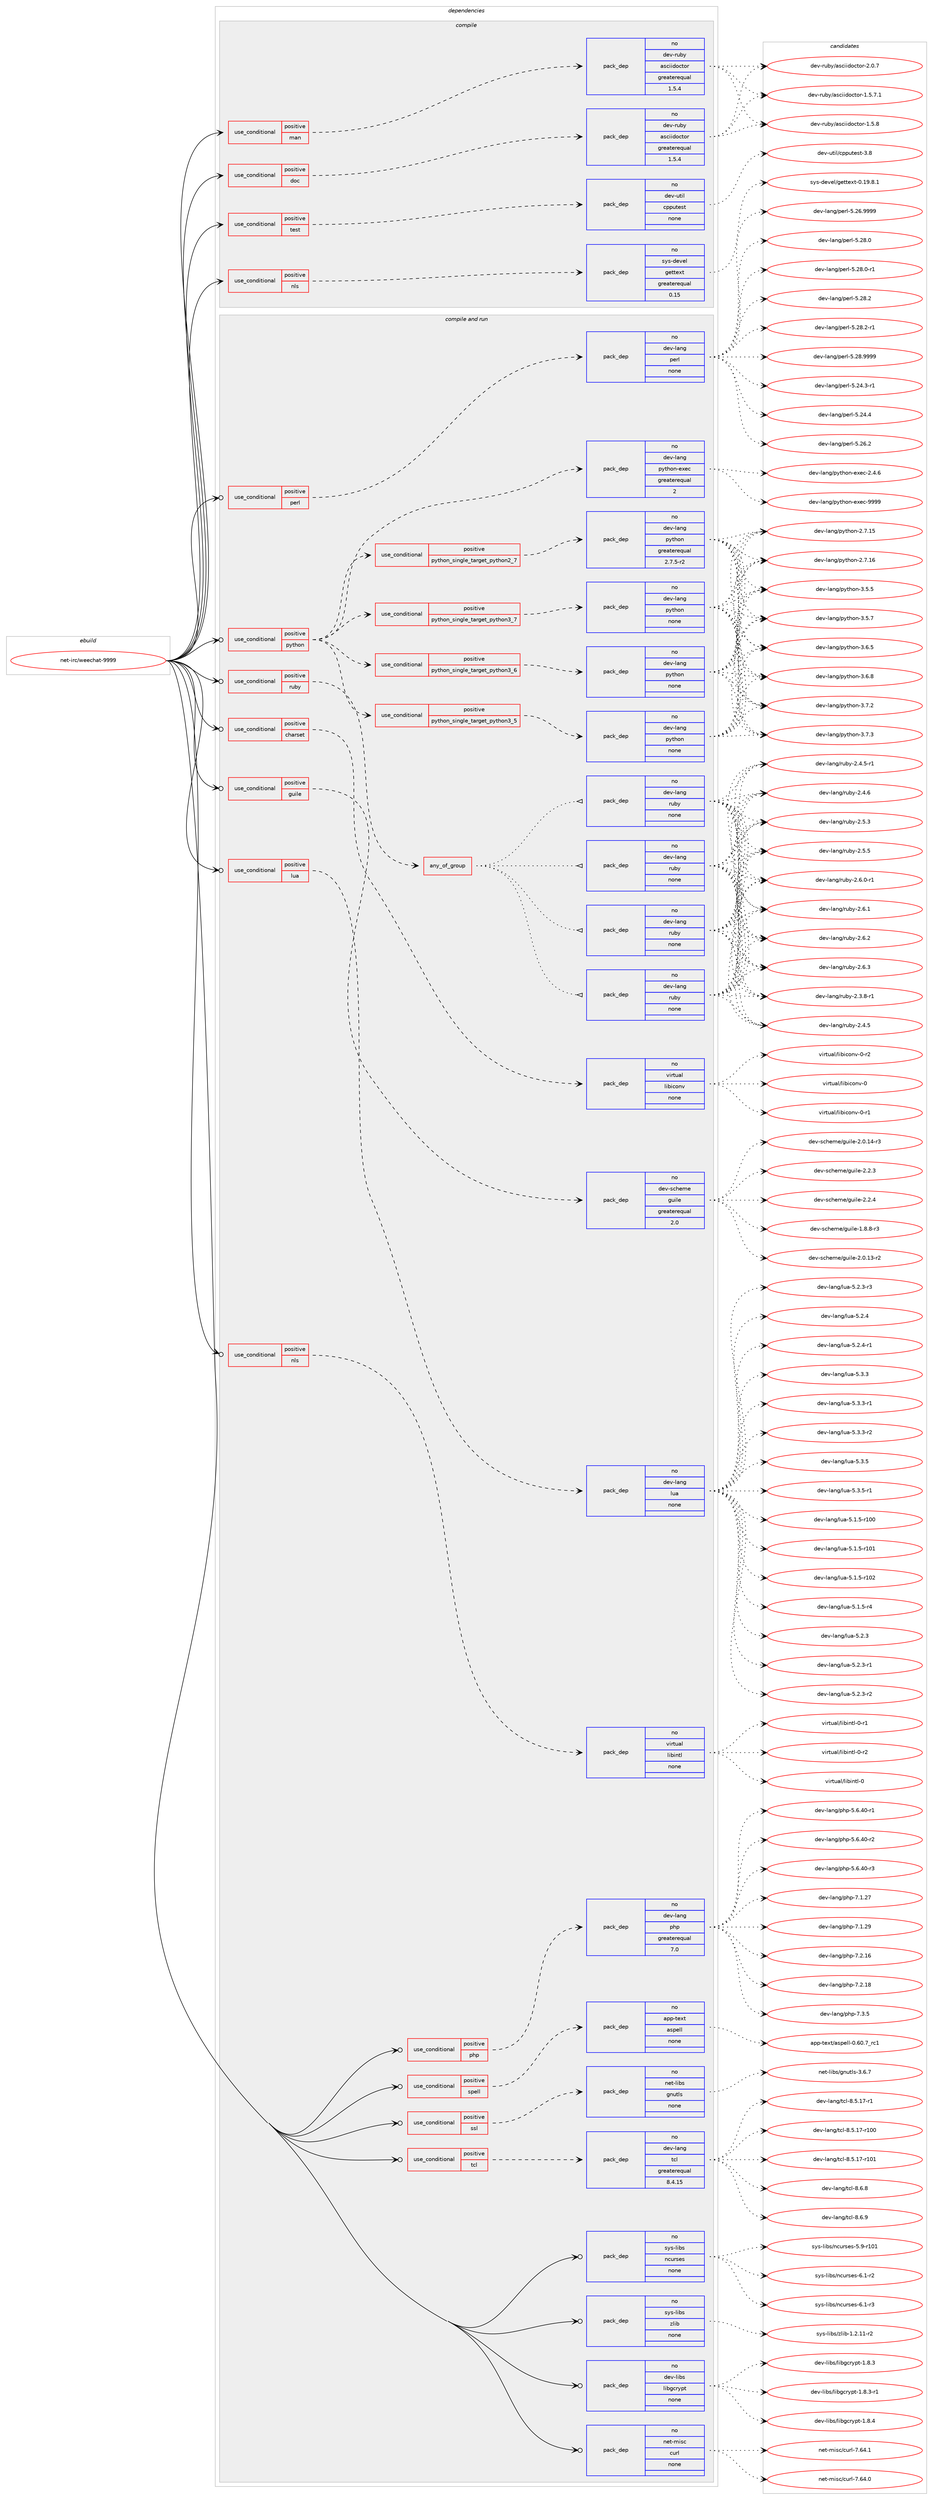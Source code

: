 digraph prolog {

# *************
# Graph options
# *************

newrank=true;
concentrate=true;
compound=true;
graph [rankdir=LR,fontname=Helvetica,fontsize=10,ranksep=1.5];#, ranksep=2.5, nodesep=0.2];
edge  [arrowhead=vee];
node  [fontname=Helvetica,fontsize=10];

# **********
# The ebuild
# **********

subgraph cluster_leftcol {
color=gray;
rank=same;
label=<<i>ebuild</i>>;
id [label="net-irc/weechat-9999", color=red, width=4, href="../net-irc/weechat-9999.svg"];
}

# ****************
# The dependencies
# ****************

subgraph cluster_midcol {
color=gray;
label=<<i>dependencies</i>>;
subgraph cluster_compile {
fillcolor="#eeeeee";
style=filled;
label=<<i>compile</i>>;
subgraph cond448 {
dependency2131 [label=<<TABLE BORDER="0" CELLBORDER="1" CELLSPACING="0" CELLPADDING="4"><TR><TD ROWSPAN="3" CELLPADDING="10">use_conditional</TD></TR><TR><TD>positive</TD></TR><TR><TD>doc</TD></TR></TABLE>>, shape=none, color=red];
subgraph pack1646 {
dependency2132 [label=<<TABLE BORDER="0" CELLBORDER="1" CELLSPACING="0" CELLPADDING="4" WIDTH="220"><TR><TD ROWSPAN="6" CELLPADDING="30">pack_dep</TD></TR><TR><TD WIDTH="110">no</TD></TR><TR><TD>dev-ruby</TD></TR><TR><TD>asciidoctor</TD></TR><TR><TD>greaterequal</TD></TR><TR><TD>1.5.4</TD></TR></TABLE>>, shape=none, color=blue];
}
dependency2131:e -> dependency2132:w [weight=20,style="dashed",arrowhead="vee"];
}
id:e -> dependency2131:w [weight=20,style="solid",arrowhead="vee"];
subgraph cond449 {
dependency2133 [label=<<TABLE BORDER="0" CELLBORDER="1" CELLSPACING="0" CELLPADDING="4"><TR><TD ROWSPAN="3" CELLPADDING="10">use_conditional</TD></TR><TR><TD>positive</TD></TR><TR><TD>man</TD></TR></TABLE>>, shape=none, color=red];
subgraph pack1647 {
dependency2134 [label=<<TABLE BORDER="0" CELLBORDER="1" CELLSPACING="0" CELLPADDING="4" WIDTH="220"><TR><TD ROWSPAN="6" CELLPADDING="30">pack_dep</TD></TR><TR><TD WIDTH="110">no</TD></TR><TR><TD>dev-ruby</TD></TR><TR><TD>asciidoctor</TD></TR><TR><TD>greaterequal</TD></TR><TR><TD>1.5.4</TD></TR></TABLE>>, shape=none, color=blue];
}
dependency2133:e -> dependency2134:w [weight=20,style="dashed",arrowhead="vee"];
}
id:e -> dependency2133:w [weight=20,style="solid",arrowhead="vee"];
subgraph cond450 {
dependency2135 [label=<<TABLE BORDER="0" CELLBORDER="1" CELLSPACING="0" CELLPADDING="4"><TR><TD ROWSPAN="3" CELLPADDING="10">use_conditional</TD></TR><TR><TD>positive</TD></TR><TR><TD>nls</TD></TR></TABLE>>, shape=none, color=red];
subgraph pack1648 {
dependency2136 [label=<<TABLE BORDER="0" CELLBORDER="1" CELLSPACING="0" CELLPADDING="4" WIDTH="220"><TR><TD ROWSPAN="6" CELLPADDING="30">pack_dep</TD></TR><TR><TD WIDTH="110">no</TD></TR><TR><TD>sys-devel</TD></TR><TR><TD>gettext</TD></TR><TR><TD>greaterequal</TD></TR><TR><TD>0.15</TD></TR></TABLE>>, shape=none, color=blue];
}
dependency2135:e -> dependency2136:w [weight=20,style="dashed",arrowhead="vee"];
}
id:e -> dependency2135:w [weight=20,style="solid",arrowhead="vee"];
subgraph cond451 {
dependency2137 [label=<<TABLE BORDER="0" CELLBORDER="1" CELLSPACING="0" CELLPADDING="4"><TR><TD ROWSPAN="3" CELLPADDING="10">use_conditional</TD></TR><TR><TD>positive</TD></TR><TR><TD>test</TD></TR></TABLE>>, shape=none, color=red];
subgraph pack1649 {
dependency2138 [label=<<TABLE BORDER="0" CELLBORDER="1" CELLSPACING="0" CELLPADDING="4" WIDTH="220"><TR><TD ROWSPAN="6" CELLPADDING="30">pack_dep</TD></TR><TR><TD WIDTH="110">no</TD></TR><TR><TD>dev-util</TD></TR><TR><TD>cpputest</TD></TR><TR><TD>none</TD></TR><TR><TD></TD></TR></TABLE>>, shape=none, color=blue];
}
dependency2137:e -> dependency2138:w [weight=20,style="dashed",arrowhead="vee"];
}
id:e -> dependency2137:w [weight=20,style="solid",arrowhead="vee"];
}
subgraph cluster_compileandrun {
fillcolor="#eeeeee";
style=filled;
label=<<i>compile and run</i>>;
subgraph cond452 {
dependency2139 [label=<<TABLE BORDER="0" CELLBORDER="1" CELLSPACING="0" CELLPADDING="4"><TR><TD ROWSPAN="3" CELLPADDING="10">use_conditional</TD></TR><TR><TD>positive</TD></TR><TR><TD>charset</TD></TR></TABLE>>, shape=none, color=red];
subgraph pack1650 {
dependency2140 [label=<<TABLE BORDER="0" CELLBORDER="1" CELLSPACING="0" CELLPADDING="4" WIDTH="220"><TR><TD ROWSPAN="6" CELLPADDING="30">pack_dep</TD></TR><TR><TD WIDTH="110">no</TD></TR><TR><TD>virtual</TD></TR><TR><TD>libiconv</TD></TR><TR><TD>none</TD></TR><TR><TD></TD></TR></TABLE>>, shape=none, color=blue];
}
dependency2139:e -> dependency2140:w [weight=20,style="dashed",arrowhead="vee"];
}
id:e -> dependency2139:w [weight=20,style="solid",arrowhead="odotvee"];
subgraph cond453 {
dependency2141 [label=<<TABLE BORDER="0" CELLBORDER="1" CELLSPACING="0" CELLPADDING="4"><TR><TD ROWSPAN="3" CELLPADDING="10">use_conditional</TD></TR><TR><TD>positive</TD></TR><TR><TD>guile</TD></TR></TABLE>>, shape=none, color=red];
subgraph pack1651 {
dependency2142 [label=<<TABLE BORDER="0" CELLBORDER="1" CELLSPACING="0" CELLPADDING="4" WIDTH="220"><TR><TD ROWSPAN="6" CELLPADDING="30">pack_dep</TD></TR><TR><TD WIDTH="110">no</TD></TR><TR><TD>dev-scheme</TD></TR><TR><TD>guile</TD></TR><TR><TD>greaterequal</TD></TR><TR><TD>2.0</TD></TR></TABLE>>, shape=none, color=blue];
}
dependency2141:e -> dependency2142:w [weight=20,style="dashed",arrowhead="vee"];
}
id:e -> dependency2141:w [weight=20,style="solid",arrowhead="odotvee"];
subgraph cond454 {
dependency2143 [label=<<TABLE BORDER="0" CELLBORDER="1" CELLSPACING="0" CELLPADDING="4"><TR><TD ROWSPAN="3" CELLPADDING="10">use_conditional</TD></TR><TR><TD>positive</TD></TR><TR><TD>lua</TD></TR></TABLE>>, shape=none, color=red];
subgraph pack1652 {
dependency2144 [label=<<TABLE BORDER="0" CELLBORDER="1" CELLSPACING="0" CELLPADDING="4" WIDTH="220"><TR><TD ROWSPAN="6" CELLPADDING="30">pack_dep</TD></TR><TR><TD WIDTH="110">no</TD></TR><TR><TD>dev-lang</TD></TR><TR><TD>lua</TD></TR><TR><TD>none</TD></TR><TR><TD></TD></TR></TABLE>>, shape=none, color=blue];
}
dependency2143:e -> dependency2144:w [weight=20,style="dashed",arrowhead="vee"];
}
id:e -> dependency2143:w [weight=20,style="solid",arrowhead="odotvee"];
subgraph cond455 {
dependency2145 [label=<<TABLE BORDER="0" CELLBORDER="1" CELLSPACING="0" CELLPADDING="4"><TR><TD ROWSPAN="3" CELLPADDING="10">use_conditional</TD></TR><TR><TD>positive</TD></TR><TR><TD>nls</TD></TR></TABLE>>, shape=none, color=red];
subgraph pack1653 {
dependency2146 [label=<<TABLE BORDER="0" CELLBORDER="1" CELLSPACING="0" CELLPADDING="4" WIDTH="220"><TR><TD ROWSPAN="6" CELLPADDING="30">pack_dep</TD></TR><TR><TD WIDTH="110">no</TD></TR><TR><TD>virtual</TD></TR><TR><TD>libintl</TD></TR><TR><TD>none</TD></TR><TR><TD></TD></TR></TABLE>>, shape=none, color=blue];
}
dependency2145:e -> dependency2146:w [weight=20,style="dashed",arrowhead="vee"];
}
id:e -> dependency2145:w [weight=20,style="solid",arrowhead="odotvee"];
subgraph cond456 {
dependency2147 [label=<<TABLE BORDER="0" CELLBORDER="1" CELLSPACING="0" CELLPADDING="4"><TR><TD ROWSPAN="3" CELLPADDING="10">use_conditional</TD></TR><TR><TD>positive</TD></TR><TR><TD>perl</TD></TR></TABLE>>, shape=none, color=red];
subgraph pack1654 {
dependency2148 [label=<<TABLE BORDER="0" CELLBORDER="1" CELLSPACING="0" CELLPADDING="4" WIDTH="220"><TR><TD ROWSPAN="6" CELLPADDING="30">pack_dep</TD></TR><TR><TD WIDTH="110">no</TD></TR><TR><TD>dev-lang</TD></TR><TR><TD>perl</TD></TR><TR><TD>none</TD></TR><TR><TD></TD></TR></TABLE>>, shape=none, color=blue];
}
dependency2147:e -> dependency2148:w [weight=20,style="dashed",arrowhead="vee"];
}
id:e -> dependency2147:w [weight=20,style="solid",arrowhead="odotvee"];
subgraph cond457 {
dependency2149 [label=<<TABLE BORDER="0" CELLBORDER="1" CELLSPACING="0" CELLPADDING="4"><TR><TD ROWSPAN="3" CELLPADDING="10">use_conditional</TD></TR><TR><TD>positive</TD></TR><TR><TD>php</TD></TR></TABLE>>, shape=none, color=red];
subgraph pack1655 {
dependency2150 [label=<<TABLE BORDER="0" CELLBORDER="1" CELLSPACING="0" CELLPADDING="4" WIDTH="220"><TR><TD ROWSPAN="6" CELLPADDING="30">pack_dep</TD></TR><TR><TD WIDTH="110">no</TD></TR><TR><TD>dev-lang</TD></TR><TR><TD>php</TD></TR><TR><TD>greaterequal</TD></TR><TR><TD>7.0</TD></TR></TABLE>>, shape=none, color=blue];
}
dependency2149:e -> dependency2150:w [weight=20,style="dashed",arrowhead="vee"];
}
id:e -> dependency2149:w [weight=20,style="solid",arrowhead="odotvee"];
subgraph cond458 {
dependency2151 [label=<<TABLE BORDER="0" CELLBORDER="1" CELLSPACING="0" CELLPADDING="4"><TR><TD ROWSPAN="3" CELLPADDING="10">use_conditional</TD></TR><TR><TD>positive</TD></TR><TR><TD>python</TD></TR></TABLE>>, shape=none, color=red];
subgraph cond459 {
dependency2152 [label=<<TABLE BORDER="0" CELLBORDER="1" CELLSPACING="0" CELLPADDING="4"><TR><TD ROWSPAN="3" CELLPADDING="10">use_conditional</TD></TR><TR><TD>positive</TD></TR><TR><TD>python_single_target_python2_7</TD></TR></TABLE>>, shape=none, color=red];
subgraph pack1656 {
dependency2153 [label=<<TABLE BORDER="0" CELLBORDER="1" CELLSPACING="0" CELLPADDING="4" WIDTH="220"><TR><TD ROWSPAN="6" CELLPADDING="30">pack_dep</TD></TR><TR><TD WIDTH="110">no</TD></TR><TR><TD>dev-lang</TD></TR><TR><TD>python</TD></TR><TR><TD>greaterequal</TD></TR><TR><TD>2.7.5-r2</TD></TR></TABLE>>, shape=none, color=blue];
}
dependency2152:e -> dependency2153:w [weight=20,style="dashed",arrowhead="vee"];
}
dependency2151:e -> dependency2152:w [weight=20,style="dashed",arrowhead="vee"];
subgraph cond460 {
dependency2154 [label=<<TABLE BORDER="0" CELLBORDER="1" CELLSPACING="0" CELLPADDING="4"><TR><TD ROWSPAN="3" CELLPADDING="10">use_conditional</TD></TR><TR><TD>positive</TD></TR><TR><TD>python_single_target_python3_5</TD></TR></TABLE>>, shape=none, color=red];
subgraph pack1657 {
dependency2155 [label=<<TABLE BORDER="0" CELLBORDER="1" CELLSPACING="0" CELLPADDING="4" WIDTH="220"><TR><TD ROWSPAN="6" CELLPADDING="30">pack_dep</TD></TR><TR><TD WIDTH="110">no</TD></TR><TR><TD>dev-lang</TD></TR><TR><TD>python</TD></TR><TR><TD>none</TD></TR><TR><TD></TD></TR></TABLE>>, shape=none, color=blue];
}
dependency2154:e -> dependency2155:w [weight=20,style="dashed",arrowhead="vee"];
}
dependency2151:e -> dependency2154:w [weight=20,style="dashed",arrowhead="vee"];
subgraph cond461 {
dependency2156 [label=<<TABLE BORDER="0" CELLBORDER="1" CELLSPACING="0" CELLPADDING="4"><TR><TD ROWSPAN="3" CELLPADDING="10">use_conditional</TD></TR><TR><TD>positive</TD></TR><TR><TD>python_single_target_python3_6</TD></TR></TABLE>>, shape=none, color=red];
subgraph pack1658 {
dependency2157 [label=<<TABLE BORDER="0" CELLBORDER="1" CELLSPACING="0" CELLPADDING="4" WIDTH="220"><TR><TD ROWSPAN="6" CELLPADDING="30">pack_dep</TD></TR><TR><TD WIDTH="110">no</TD></TR><TR><TD>dev-lang</TD></TR><TR><TD>python</TD></TR><TR><TD>none</TD></TR><TR><TD></TD></TR></TABLE>>, shape=none, color=blue];
}
dependency2156:e -> dependency2157:w [weight=20,style="dashed",arrowhead="vee"];
}
dependency2151:e -> dependency2156:w [weight=20,style="dashed",arrowhead="vee"];
subgraph cond462 {
dependency2158 [label=<<TABLE BORDER="0" CELLBORDER="1" CELLSPACING="0" CELLPADDING="4"><TR><TD ROWSPAN="3" CELLPADDING="10">use_conditional</TD></TR><TR><TD>positive</TD></TR><TR><TD>python_single_target_python3_7</TD></TR></TABLE>>, shape=none, color=red];
subgraph pack1659 {
dependency2159 [label=<<TABLE BORDER="0" CELLBORDER="1" CELLSPACING="0" CELLPADDING="4" WIDTH="220"><TR><TD ROWSPAN="6" CELLPADDING="30">pack_dep</TD></TR><TR><TD WIDTH="110">no</TD></TR><TR><TD>dev-lang</TD></TR><TR><TD>python</TD></TR><TR><TD>none</TD></TR><TR><TD></TD></TR></TABLE>>, shape=none, color=blue];
}
dependency2158:e -> dependency2159:w [weight=20,style="dashed",arrowhead="vee"];
}
dependency2151:e -> dependency2158:w [weight=20,style="dashed",arrowhead="vee"];
subgraph pack1660 {
dependency2160 [label=<<TABLE BORDER="0" CELLBORDER="1" CELLSPACING="0" CELLPADDING="4" WIDTH="220"><TR><TD ROWSPAN="6" CELLPADDING="30">pack_dep</TD></TR><TR><TD WIDTH="110">no</TD></TR><TR><TD>dev-lang</TD></TR><TR><TD>python-exec</TD></TR><TR><TD>greaterequal</TD></TR><TR><TD>2</TD></TR></TABLE>>, shape=none, color=blue];
}
dependency2151:e -> dependency2160:w [weight=20,style="dashed",arrowhead="vee"];
}
id:e -> dependency2151:w [weight=20,style="solid",arrowhead="odotvee"];
subgraph cond463 {
dependency2161 [label=<<TABLE BORDER="0" CELLBORDER="1" CELLSPACING="0" CELLPADDING="4"><TR><TD ROWSPAN="3" CELLPADDING="10">use_conditional</TD></TR><TR><TD>positive</TD></TR><TR><TD>ruby</TD></TR></TABLE>>, shape=none, color=red];
subgraph any32 {
dependency2162 [label=<<TABLE BORDER="0" CELLBORDER="1" CELLSPACING="0" CELLPADDING="4"><TR><TD CELLPADDING="10">any_of_group</TD></TR></TABLE>>, shape=none, color=red];subgraph pack1661 {
dependency2163 [label=<<TABLE BORDER="0" CELLBORDER="1" CELLSPACING="0" CELLPADDING="4" WIDTH="220"><TR><TD ROWSPAN="6" CELLPADDING="30">pack_dep</TD></TR><TR><TD WIDTH="110">no</TD></TR><TR><TD>dev-lang</TD></TR><TR><TD>ruby</TD></TR><TR><TD>none</TD></TR><TR><TD></TD></TR></TABLE>>, shape=none, color=blue];
}
dependency2162:e -> dependency2163:w [weight=20,style="dotted",arrowhead="oinv"];
subgraph pack1662 {
dependency2164 [label=<<TABLE BORDER="0" CELLBORDER="1" CELLSPACING="0" CELLPADDING="4" WIDTH="220"><TR><TD ROWSPAN="6" CELLPADDING="30">pack_dep</TD></TR><TR><TD WIDTH="110">no</TD></TR><TR><TD>dev-lang</TD></TR><TR><TD>ruby</TD></TR><TR><TD>none</TD></TR><TR><TD></TD></TR></TABLE>>, shape=none, color=blue];
}
dependency2162:e -> dependency2164:w [weight=20,style="dotted",arrowhead="oinv"];
subgraph pack1663 {
dependency2165 [label=<<TABLE BORDER="0" CELLBORDER="1" CELLSPACING="0" CELLPADDING="4" WIDTH="220"><TR><TD ROWSPAN="6" CELLPADDING="30">pack_dep</TD></TR><TR><TD WIDTH="110">no</TD></TR><TR><TD>dev-lang</TD></TR><TR><TD>ruby</TD></TR><TR><TD>none</TD></TR><TR><TD></TD></TR></TABLE>>, shape=none, color=blue];
}
dependency2162:e -> dependency2165:w [weight=20,style="dotted",arrowhead="oinv"];
subgraph pack1664 {
dependency2166 [label=<<TABLE BORDER="0" CELLBORDER="1" CELLSPACING="0" CELLPADDING="4" WIDTH="220"><TR><TD ROWSPAN="6" CELLPADDING="30">pack_dep</TD></TR><TR><TD WIDTH="110">no</TD></TR><TR><TD>dev-lang</TD></TR><TR><TD>ruby</TD></TR><TR><TD>none</TD></TR><TR><TD></TD></TR></TABLE>>, shape=none, color=blue];
}
dependency2162:e -> dependency2166:w [weight=20,style="dotted",arrowhead="oinv"];
}
dependency2161:e -> dependency2162:w [weight=20,style="dashed",arrowhead="vee"];
}
id:e -> dependency2161:w [weight=20,style="solid",arrowhead="odotvee"];
subgraph cond464 {
dependency2167 [label=<<TABLE BORDER="0" CELLBORDER="1" CELLSPACING="0" CELLPADDING="4"><TR><TD ROWSPAN="3" CELLPADDING="10">use_conditional</TD></TR><TR><TD>positive</TD></TR><TR><TD>spell</TD></TR></TABLE>>, shape=none, color=red];
subgraph pack1665 {
dependency2168 [label=<<TABLE BORDER="0" CELLBORDER="1" CELLSPACING="0" CELLPADDING="4" WIDTH="220"><TR><TD ROWSPAN="6" CELLPADDING="30">pack_dep</TD></TR><TR><TD WIDTH="110">no</TD></TR><TR><TD>app-text</TD></TR><TR><TD>aspell</TD></TR><TR><TD>none</TD></TR><TR><TD></TD></TR></TABLE>>, shape=none, color=blue];
}
dependency2167:e -> dependency2168:w [weight=20,style="dashed",arrowhead="vee"];
}
id:e -> dependency2167:w [weight=20,style="solid",arrowhead="odotvee"];
subgraph cond465 {
dependency2169 [label=<<TABLE BORDER="0" CELLBORDER="1" CELLSPACING="0" CELLPADDING="4"><TR><TD ROWSPAN="3" CELLPADDING="10">use_conditional</TD></TR><TR><TD>positive</TD></TR><TR><TD>ssl</TD></TR></TABLE>>, shape=none, color=red];
subgraph pack1666 {
dependency2170 [label=<<TABLE BORDER="0" CELLBORDER="1" CELLSPACING="0" CELLPADDING="4" WIDTH="220"><TR><TD ROWSPAN="6" CELLPADDING="30">pack_dep</TD></TR><TR><TD WIDTH="110">no</TD></TR><TR><TD>net-libs</TD></TR><TR><TD>gnutls</TD></TR><TR><TD>none</TD></TR><TR><TD></TD></TR></TABLE>>, shape=none, color=blue];
}
dependency2169:e -> dependency2170:w [weight=20,style="dashed",arrowhead="vee"];
}
id:e -> dependency2169:w [weight=20,style="solid",arrowhead="odotvee"];
subgraph cond466 {
dependency2171 [label=<<TABLE BORDER="0" CELLBORDER="1" CELLSPACING="0" CELLPADDING="4"><TR><TD ROWSPAN="3" CELLPADDING="10">use_conditional</TD></TR><TR><TD>positive</TD></TR><TR><TD>tcl</TD></TR></TABLE>>, shape=none, color=red];
subgraph pack1667 {
dependency2172 [label=<<TABLE BORDER="0" CELLBORDER="1" CELLSPACING="0" CELLPADDING="4" WIDTH="220"><TR><TD ROWSPAN="6" CELLPADDING="30">pack_dep</TD></TR><TR><TD WIDTH="110">no</TD></TR><TR><TD>dev-lang</TD></TR><TR><TD>tcl</TD></TR><TR><TD>greaterequal</TD></TR><TR><TD>8.4.15</TD></TR></TABLE>>, shape=none, color=blue];
}
dependency2171:e -> dependency2172:w [weight=20,style="dashed",arrowhead="vee"];
}
id:e -> dependency2171:w [weight=20,style="solid",arrowhead="odotvee"];
subgraph pack1668 {
dependency2173 [label=<<TABLE BORDER="0" CELLBORDER="1" CELLSPACING="0" CELLPADDING="4" WIDTH="220"><TR><TD ROWSPAN="6" CELLPADDING="30">pack_dep</TD></TR><TR><TD WIDTH="110">no</TD></TR><TR><TD>dev-libs</TD></TR><TR><TD>libgcrypt</TD></TR><TR><TD>none</TD></TR><TR><TD></TD></TR></TABLE>>, shape=none, color=blue];
}
id:e -> dependency2173:w [weight=20,style="solid",arrowhead="odotvee"];
subgraph pack1669 {
dependency2174 [label=<<TABLE BORDER="0" CELLBORDER="1" CELLSPACING="0" CELLPADDING="4" WIDTH="220"><TR><TD ROWSPAN="6" CELLPADDING="30">pack_dep</TD></TR><TR><TD WIDTH="110">no</TD></TR><TR><TD>net-misc</TD></TR><TR><TD>curl</TD></TR><TR><TD>none</TD></TR><TR><TD></TD></TR></TABLE>>, shape=none, color=blue];
}
id:e -> dependency2174:w [weight=20,style="solid",arrowhead="odotvee"];
subgraph pack1670 {
dependency2175 [label=<<TABLE BORDER="0" CELLBORDER="1" CELLSPACING="0" CELLPADDING="4" WIDTH="220"><TR><TD ROWSPAN="6" CELLPADDING="30">pack_dep</TD></TR><TR><TD WIDTH="110">no</TD></TR><TR><TD>sys-libs</TD></TR><TR><TD>ncurses</TD></TR><TR><TD>none</TD></TR><TR><TD></TD></TR></TABLE>>, shape=none, color=blue];
}
id:e -> dependency2175:w [weight=20,style="solid",arrowhead="odotvee"];
subgraph pack1671 {
dependency2176 [label=<<TABLE BORDER="0" CELLBORDER="1" CELLSPACING="0" CELLPADDING="4" WIDTH="220"><TR><TD ROWSPAN="6" CELLPADDING="30">pack_dep</TD></TR><TR><TD WIDTH="110">no</TD></TR><TR><TD>sys-libs</TD></TR><TR><TD>zlib</TD></TR><TR><TD>none</TD></TR><TR><TD></TD></TR></TABLE>>, shape=none, color=blue];
}
id:e -> dependency2176:w [weight=20,style="solid",arrowhead="odotvee"];
}
subgraph cluster_run {
fillcolor="#eeeeee";
style=filled;
label=<<i>run</i>>;
}
}

# **************
# The candidates
# **************

subgraph cluster_choices {
rank=same;
color=gray;
label=<<i>candidates</i>>;

subgraph choice1646 {
color=black;
nodesep=1;
choice1001011184511411798121479711599105105100111991161111144549465346554649 [label="dev-ruby/asciidoctor-1.5.7.1", color=red, width=4,href="../dev-ruby/asciidoctor-1.5.7.1.svg"];
choice100101118451141179812147971159910510510011199116111114454946534656 [label="dev-ruby/asciidoctor-1.5.8", color=red, width=4,href="../dev-ruby/asciidoctor-1.5.8.svg"];
choice100101118451141179812147971159910510510011199116111114455046484655 [label="dev-ruby/asciidoctor-2.0.7", color=red, width=4,href="../dev-ruby/asciidoctor-2.0.7.svg"];
dependency2132:e -> choice1001011184511411798121479711599105105100111991161111144549465346554649:w [style=dotted,weight="100"];
dependency2132:e -> choice100101118451141179812147971159910510510011199116111114454946534656:w [style=dotted,weight="100"];
dependency2132:e -> choice100101118451141179812147971159910510510011199116111114455046484655:w [style=dotted,weight="100"];
}
subgraph choice1647 {
color=black;
nodesep=1;
choice1001011184511411798121479711599105105100111991161111144549465346554649 [label="dev-ruby/asciidoctor-1.5.7.1", color=red, width=4,href="../dev-ruby/asciidoctor-1.5.7.1.svg"];
choice100101118451141179812147971159910510510011199116111114454946534656 [label="dev-ruby/asciidoctor-1.5.8", color=red, width=4,href="../dev-ruby/asciidoctor-1.5.8.svg"];
choice100101118451141179812147971159910510510011199116111114455046484655 [label="dev-ruby/asciidoctor-2.0.7", color=red, width=4,href="../dev-ruby/asciidoctor-2.0.7.svg"];
dependency2134:e -> choice1001011184511411798121479711599105105100111991161111144549465346554649:w [style=dotted,weight="100"];
dependency2134:e -> choice100101118451141179812147971159910510510011199116111114454946534656:w [style=dotted,weight="100"];
dependency2134:e -> choice100101118451141179812147971159910510510011199116111114455046484655:w [style=dotted,weight="100"];
}
subgraph choice1648 {
color=black;
nodesep=1;
choice1151211154510010111810110847103101116116101120116454846495746564649 [label="sys-devel/gettext-0.19.8.1", color=red, width=4,href="../sys-devel/gettext-0.19.8.1.svg"];
dependency2136:e -> choice1151211154510010111810110847103101116116101120116454846495746564649:w [style=dotted,weight="100"];
}
subgraph choice1649 {
color=black;
nodesep=1;
choice10010111845117116105108479911211211711610111511645514656 [label="dev-util/cpputest-3.8", color=red, width=4,href="../dev-util/cpputest-3.8.svg"];
dependency2138:e -> choice10010111845117116105108479911211211711610111511645514656:w [style=dotted,weight="100"];
}
subgraph choice1650 {
color=black;
nodesep=1;
choice118105114116117971084710810598105991111101184548 [label="virtual/libiconv-0", color=red, width=4,href="../virtual/libiconv-0.svg"];
choice1181051141161179710847108105981059911111011845484511449 [label="virtual/libiconv-0-r1", color=red, width=4,href="../virtual/libiconv-0-r1.svg"];
choice1181051141161179710847108105981059911111011845484511450 [label="virtual/libiconv-0-r2", color=red, width=4,href="../virtual/libiconv-0-r2.svg"];
dependency2140:e -> choice118105114116117971084710810598105991111101184548:w [style=dotted,weight="100"];
dependency2140:e -> choice1181051141161179710847108105981059911111011845484511449:w [style=dotted,weight="100"];
dependency2140:e -> choice1181051141161179710847108105981059911111011845484511450:w [style=dotted,weight="100"];
}
subgraph choice1651 {
color=black;
nodesep=1;
choice1001011184511599104101109101471031171051081014549465646564511451 [label="dev-scheme/guile-1.8.8-r3", color=red, width=4,href="../dev-scheme/guile-1.8.8-r3.svg"];
choice100101118451159910410110910147103117105108101455046484649514511450 [label="dev-scheme/guile-2.0.13-r2", color=red, width=4,href="../dev-scheme/guile-2.0.13-r2.svg"];
choice100101118451159910410110910147103117105108101455046484649524511451 [label="dev-scheme/guile-2.0.14-r3", color=red, width=4,href="../dev-scheme/guile-2.0.14-r3.svg"];
choice100101118451159910410110910147103117105108101455046504651 [label="dev-scheme/guile-2.2.3", color=red, width=4,href="../dev-scheme/guile-2.2.3.svg"];
choice100101118451159910410110910147103117105108101455046504652 [label="dev-scheme/guile-2.2.4", color=red, width=4,href="../dev-scheme/guile-2.2.4.svg"];
dependency2142:e -> choice1001011184511599104101109101471031171051081014549465646564511451:w [style=dotted,weight="100"];
dependency2142:e -> choice100101118451159910410110910147103117105108101455046484649514511450:w [style=dotted,weight="100"];
dependency2142:e -> choice100101118451159910410110910147103117105108101455046484649524511451:w [style=dotted,weight="100"];
dependency2142:e -> choice100101118451159910410110910147103117105108101455046504651:w [style=dotted,weight="100"];
dependency2142:e -> choice100101118451159910410110910147103117105108101455046504652:w [style=dotted,weight="100"];
}
subgraph choice1652 {
color=black;
nodesep=1;
choice1001011184510897110103471081179745534649465345114494848 [label="dev-lang/lua-5.1.5-r100", color=red, width=4,href="../dev-lang/lua-5.1.5-r100.svg"];
choice1001011184510897110103471081179745534649465345114494849 [label="dev-lang/lua-5.1.5-r101", color=red, width=4,href="../dev-lang/lua-5.1.5-r101.svg"];
choice1001011184510897110103471081179745534649465345114494850 [label="dev-lang/lua-5.1.5-r102", color=red, width=4,href="../dev-lang/lua-5.1.5-r102.svg"];
choice100101118451089711010347108117974553464946534511452 [label="dev-lang/lua-5.1.5-r4", color=red, width=4,href="../dev-lang/lua-5.1.5-r4.svg"];
choice10010111845108971101034710811797455346504651 [label="dev-lang/lua-5.2.3", color=red, width=4,href="../dev-lang/lua-5.2.3.svg"];
choice100101118451089711010347108117974553465046514511449 [label="dev-lang/lua-5.2.3-r1", color=red, width=4,href="../dev-lang/lua-5.2.3-r1.svg"];
choice100101118451089711010347108117974553465046514511450 [label="dev-lang/lua-5.2.3-r2", color=red, width=4,href="../dev-lang/lua-5.2.3-r2.svg"];
choice100101118451089711010347108117974553465046514511451 [label="dev-lang/lua-5.2.3-r3", color=red, width=4,href="../dev-lang/lua-5.2.3-r3.svg"];
choice10010111845108971101034710811797455346504652 [label="dev-lang/lua-5.2.4", color=red, width=4,href="../dev-lang/lua-5.2.4.svg"];
choice100101118451089711010347108117974553465046524511449 [label="dev-lang/lua-5.2.4-r1", color=red, width=4,href="../dev-lang/lua-5.2.4-r1.svg"];
choice10010111845108971101034710811797455346514651 [label="dev-lang/lua-5.3.3", color=red, width=4,href="../dev-lang/lua-5.3.3.svg"];
choice100101118451089711010347108117974553465146514511449 [label="dev-lang/lua-5.3.3-r1", color=red, width=4,href="../dev-lang/lua-5.3.3-r1.svg"];
choice100101118451089711010347108117974553465146514511450 [label="dev-lang/lua-5.3.3-r2", color=red, width=4,href="../dev-lang/lua-5.3.3-r2.svg"];
choice10010111845108971101034710811797455346514653 [label="dev-lang/lua-5.3.5", color=red, width=4,href="../dev-lang/lua-5.3.5.svg"];
choice100101118451089711010347108117974553465146534511449 [label="dev-lang/lua-5.3.5-r1", color=red, width=4,href="../dev-lang/lua-5.3.5-r1.svg"];
dependency2144:e -> choice1001011184510897110103471081179745534649465345114494848:w [style=dotted,weight="100"];
dependency2144:e -> choice1001011184510897110103471081179745534649465345114494849:w [style=dotted,weight="100"];
dependency2144:e -> choice1001011184510897110103471081179745534649465345114494850:w [style=dotted,weight="100"];
dependency2144:e -> choice100101118451089711010347108117974553464946534511452:w [style=dotted,weight="100"];
dependency2144:e -> choice10010111845108971101034710811797455346504651:w [style=dotted,weight="100"];
dependency2144:e -> choice100101118451089711010347108117974553465046514511449:w [style=dotted,weight="100"];
dependency2144:e -> choice100101118451089711010347108117974553465046514511450:w [style=dotted,weight="100"];
dependency2144:e -> choice100101118451089711010347108117974553465046514511451:w [style=dotted,weight="100"];
dependency2144:e -> choice10010111845108971101034710811797455346504652:w [style=dotted,weight="100"];
dependency2144:e -> choice100101118451089711010347108117974553465046524511449:w [style=dotted,weight="100"];
dependency2144:e -> choice10010111845108971101034710811797455346514651:w [style=dotted,weight="100"];
dependency2144:e -> choice100101118451089711010347108117974553465146514511449:w [style=dotted,weight="100"];
dependency2144:e -> choice100101118451089711010347108117974553465146514511450:w [style=dotted,weight="100"];
dependency2144:e -> choice10010111845108971101034710811797455346514653:w [style=dotted,weight="100"];
dependency2144:e -> choice100101118451089711010347108117974553465146534511449:w [style=dotted,weight="100"];
}
subgraph choice1653 {
color=black;
nodesep=1;
choice1181051141161179710847108105981051101161084548 [label="virtual/libintl-0", color=red, width=4,href="../virtual/libintl-0.svg"];
choice11810511411611797108471081059810511011610845484511449 [label="virtual/libintl-0-r1", color=red, width=4,href="../virtual/libintl-0-r1.svg"];
choice11810511411611797108471081059810511011610845484511450 [label="virtual/libintl-0-r2", color=red, width=4,href="../virtual/libintl-0-r2.svg"];
dependency2146:e -> choice1181051141161179710847108105981051101161084548:w [style=dotted,weight="100"];
dependency2146:e -> choice11810511411611797108471081059810511011610845484511449:w [style=dotted,weight="100"];
dependency2146:e -> choice11810511411611797108471081059810511011610845484511450:w [style=dotted,weight="100"];
}
subgraph choice1654 {
color=black;
nodesep=1;
choice100101118451089711010347112101114108455346505246514511449 [label="dev-lang/perl-5.24.3-r1", color=red, width=4,href="../dev-lang/perl-5.24.3-r1.svg"];
choice10010111845108971101034711210111410845534650524652 [label="dev-lang/perl-5.24.4", color=red, width=4,href="../dev-lang/perl-5.24.4.svg"];
choice10010111845108971101034711210111410845534650544650 [label="dev-lang/perl-5.26.2", color=red, width=4,href="../dev-lang/perl-5.26.2.svg"];
choice10010111845108971101034711210111410845534650544657575757 [label="dev-lang/perl-5.26.9999", color=red, width=4,href="../dev-lang/perl-5.26.9999.svg"];
choice10010111845108971101034711210111410845534650564648 [label="dev-lang/perl-5.28.0", color=red, width=4,href="../dev-lang/perl-5.28.0.svg"];
choice100101118451089711010347112101114108455346505646484511449 [label="dev-lang/perl-5.28.0-r1", color=red, width=4,href="../dev-lang/perl-5.28.0-r1.svg"];
choice10010111845108971101034711210111410845534650564650 [label="dev-lang/perl-5.28.2", color=red, width=4,href="../dev-lang/perl-5.28.2.svg"];
choice100101118451089711010347112101114108455346505646504511449 [label="dev-lang/perl-5.28.2-r1", color=red, width=4,href="../dev-lang/perl-5.28.2-r1.svg"];
choice10010111845108971101034711210111410845534650564657575757 [label="dev-lang/perl-5.28.9999", color=red, width=4,href="../dev-lang/perl-5.28.9999.svg"];
dependency2148:e -> choice100101118451089711010347112101114108455346505246514511449:w [style=dotted,weight="100"];
dependency2148:e -> choice10010111845108971101034711210111410845534650524652:w [style=dotted,weight="100"];
dependency2148:e -> choice10010111845108971101034711210111410845534650544650:w [style=dotted,weight="100"];
dependency2148:e -> choice10010111845108971101034711210111410845534650544657575757:w [style=dotted,weight="100"];
dependency2148:e -> choice10010111845108971101034711210111410845534650564648:w [style=dotted,weight="100"];
dependency2148:e -> choice100101118451089711010347112101114108455346505646484511449:w [style=dotted,weight="100"];
dependency2148:e -> choice10010111845108971101034711210111410845534650564650:w [style=dotted,weight="100"];
dependency2148:e -> choice100101118451089711010347112101114108455346505646504511449:w [style=dotted,weight="100"];
dependency2148:e -> choice10010111845108971101034711210111410845534650564657575757:w [style=dotted,weight="100"];
}
subgraph choice1655 {
color=black;
nodesep=1;
choice100101118451089711010347112104112455346544652484511449 [label="dev-lang/php-5.6.40-r1", color=red, width=4,href="../dev-lang/php-5.6.40-r1.svg"];
choice100101118451089711010347112104112455346544652484511450 [label="dev-lang/php-5.6.40-r2", color=red, width=4,href="../dev-lang/php-5.6.40-r2.svg"];
choice100101118451089711010347112104112455346544652484511451 [label="dev-lang/php-5.6.40-r3", color=red, width=4,href="../dev-lang/php-5.6.40-r3.svg"];
choice10010111845108971101034711210411245554649465055 [label="dev-lang/php-7.1.27", color=red, width=4,href="../dev-lang/php-7.1.27.svg"];
choice10010111845108971101034711210411245554649465057 [label="dev-lang/php-7.1.29", color=red, width=4,href="../dev-lang/php-7.1.29.svg"];
choice10010111845108971101034711210411245554650464954 [label="dev-lang/php-7.2.16", color=red, width=4,href="../dev-lang/php-7.2.16.svg"];
choice10010111845108971101034711210411245554650464956 [label="dev-lang/php-7.2.18", color=red, width=4,href="../dev-lang/php-7.2.18.svg"];
choice100101118451089711010347112104112455546514653 [label="dev-lang/php-7.3.5", color=red, width=4,href="../dev-lang/php-7.3.5.svg"];
dependency2150:e -> choice100101118451089711010347112104112455346544652484511449:w [style=dotted,weight="100"];
dependency2150:e -> choice100101118451089711010347112104112455346544652484511450:w [style=dotted,weight="100"];
dependency2150:e -> choice100101118451089711010347112104112455346544652484511451:w [style=dotted,weight="100"];
dependency2150:e -> choice10010111845108971101034711210411245554649465055:w [style=dotted,weight="100"];
dependency2150:e -> choice10010111845108971101034711210411245554649465057:w [style=dotted,weight="100"];
dependency2150:e -> choice10010111845108971101034711210411245554650464954:w [style=dotted,weight="100"];
dependency2150:e -> choice10010111845108971101034711210411245554650464956:w [style=dotted,weight="100"];
dependency2150:e -> choice100101118451089711010347112104112455546514653:w [style=dotted,weight="100"];
}
subgraph choice1656 {
color=black;
nodesep=1;
choice10010111845108971101034711212111610411111045504655464953 [label="dev-lang/python-2.7.15", color=red, width=4,href="../dev-lang/python-2.7.15.svg"];
choice10010111845108971101034711212111610411111045504655464954 [label="dev-lang/python-2.7.16", color=red, width=4,href="../dev-lang/python-2.7.16.svg"];
choice100101118451089711010347112121116104111110455146534653 [label="dev-lang/python-3.5.5", color=red, width=4,href="../dev-lang/python-3.5.5.svg"];
choice100101118451089711010347112121116104111110455146534655 [label="dev-lang/python-3.5.7", color=red, width=4,href="../dev-lang/python-3.5.7.svg"];
choice100101118451089711010347112121116104111110455146544653 [label="dev-lang/python-3.6.5", color=red, width=4,href="../dev-lang/python-3.6.5.svg"];
choice100101118451089711010347112121116104111110455146544656 [label="dev-lang/python-3.6.8", color=red, width=4,href="../dev-lang/python-3.6.8.svg"];
choice100101118451089711010347112121116104111110455146554650 [label="dev-lang/python-3.7.2", color=red, width=4,href="../dev-lang/python-3.7.2.svg"];
choice100101118451089711010347112121116104111110455146554651 [label="dev-lang/python-3.7.3", color=red, width=4,href="../dev-lang/python-3.7.3.svg"];
dependency2153:e -> choice10010111845108971101034711212111610411111045504655464953:w [style=dotted,weight="100"];
dependency2153:e -> choice10010111845108971101034711212111610411111045504655464954:w [style=dotted,weight="100"];
dependency2153:e -> choice100101118451089711010347112121116104111110455146534653:w [style=dotted,weight="100"];
dependency2153:e -> choice100101118451089711010347112121116104111110455146534655:w [style=dotted,weight="100"];
dependency2153:e -> choice100101118451089711010347112121116104111110455146544653:w [style=dotted,weight="100"];
dependency2153:e -> choice100101118451089711010347112121116104111110455146544656:w [style=dotted,weight="100"];
dependency2153:e -> choice100101118451089711010347112121116104111110455146554650:w [style=dotted,weight="100"];
dependency2153:e -> choice100101118451089711010347112121116104111110455146554651:w [style=dotted,weight="100"];
}
subgraph choice1657 {
color=black;
nodesep=1;
choice10010111845108971101034711212111610411111045504655464953 [label="dev-lang/python-2.7.15", color=red, width=4,href="../dev-lang/python-2.7.15.svg"];
choice10010111845108971101034711212111610411111045504655464954 [label="dev-lang/python-2.7.16", color=red, width=4,href="../dev-lang/python-2.7.16.svg"];
choice100101118451089711010347112121116104111110455146534653 [label="dev-lang/python-3.5.5", color=red, width=4,href="../dev-lang/python-3.5.5.svg"];
choice100101118451089711010347112121116104111110455146534655 [label="dev-lang/python-3.5.7", color=red, width=4,href="../dev-lang/python-3.5.7.svg"];
choice100101118451089711010347112121116104111110455146544653 [label="dev-lang/python-3.6.5", color=red, width=4,href="../dev-lang/python-3.6.5.svg"];
choice100101118451089711010347112121116104111110455146544656 [label="dev-lang/python-3.6.8", color=red, width=4,href="../dev-lang/python-3.6.8.svg"];
choice100101118451089711010347112121116104111110455146554650 [label="dev-lang/python-3.7.2", color=red, width=4,href="../dev-lang/python-3.7.2.svg"];
choice100101118451089711010347112121116104111110455146554651 [label="dev-lang/python-3.7.3", color=red, width=4,href="../dev-lang/python-3.7.3.svg"];
dependency2155:e -> choice10010111845108971101034711212111610411111045504655464953:w [style=dotted,weight="100"];
dependency2155:e -> choice10010111845108971101034711212111610411111045504655464954:w [style=dotted,weight="100"];
dependency2155:e -> choice100101118451089711010347112121116104111110455146534653:w [style=dotted,weight="100"];
dependency2155:e -> choice100101118451089711010347112121116104111110455146534655:w [style=dotted,weight="100"];
dependency2155:e -> choice100101118451089711010347112121116104111110455146544653:w [style=dotted,weight="100"];
dependency2155:e -> choice100101118451089711010347112121116104111110455146544656:w [style=dotted,weight="100"];
dependency2155:e -> choice100101118451089711010347112121116104111110455146554650:w [style=dotted,weight="100"];
dependency2155:e -> choice100101118451089711010347112121116104111110455146554651:w [style=dotted,weight="100"];
}
subgraph choice1658 {
color=black;
nodesep=1;
choice10010111845108971101034711212111610411111045504655464953 [label="dev-lang/python-2.7.15", color=red, width=4,href="../dev-lang/python-2.7.15.svg"];
choice10010111845108971101034711212111610411111045504655464954 [label="dev-lang/python-2.7.16", color=red, width=4,href="../dev-lang/python-2.7.16.svg"];
choice100101118451089711010347112121116104111110455146534653 [label="dev-lang/python-3.5.5", color=red, width=4,href="../dev-lang/python-3.5.5.svg"];
choice100101118451089711010347112121116104111110455146534655 [label="dev-lang/python-3.5.7", color=red, width=4,href="../dev-lang/python-3.5.7.svg"];
choice100101118451089711010347112121116104111110455146544653 [label="dev-lang/python-3.6.5", color=red, width=4,href="../dev-lang/python-3.6.5.svg"];
choice100101118451089711010347112121116104111110455146544656 [label="dev-lang/python-3.6.8", color=red, width=4,href="../dev-lang/python-3.6.8.svg"];
choice100101118451089711010347112121116104111110455146554650 [label="dev-lang/python-3.7.2", color=red, width=4,href="../dev-lang/python-3.7.2.svg"];
choice100101118451089711010347112121116104111110455146554651 [label="dev-lang/python-3.7.3", color=red, width=4,href="../dev-lang/python-3.7.3.svg"];
dependency2157:e -> choice10010111845108971101034711212111610411111045504655464953:w [style=dotted,weight="100"];
dependency2157:e -> choice10010111845108971101034711212111610411111045504655464954:w [style=dotted,weight="100"];
dependency2157:e -> choice100101118451089711010347112121116104111110455146534653:w [style=dotted,weight="100"];
dependency2157:e -> choice100101118451089711010347112121116104111110455146534655:w [style=dotted,weight="100"];
dependency2157:e -> choice100101118451089711010347112121116104111110455146544653:w [style=dotted,weight="100"];
dependency2157:e -> choice100101118451089711010347112121116104111110455146544656:w [style=dotted,weight="100"];
dependency2157:e -> choice100101118451089711010347112121116104111110455146554650:w [style=dotted,weight="100"];
dependency2157:e -> choice100101118451089711010347112121116104111110455146554651:w [style=dotted,weight="100"];
}
subgraph choice1659 {
color=black;
nodesep=1;
choice10010111845108971101034711212111610411111045504655464953 [label="dev-lang/python-2.7.15", color=red, width=4,href="../dev-lang/python-2.7.15.svg"];
choice10010111845108971101034711212111610411111045504655464954 [label="dev-lang/python-2.7.16", color=red, width=4,href="../dev-lang/python-2.7.16.svg"];
choice100101118451089711010347112121116104111110455146534653 [label="dev-lang/python-3.5.5", color=red, width=4,href="../dev-lang/python-3.5.5.svg"];
choice100101118451089711010347112121116104111110455146534655 [label="dev-lang/python-3.5.7", color=red, width=4,href="../dev-lang/python-3.5.7.svg"];
choice100101118451089711010347112121116104111110455146544653 [label="dev-lang/python-3.6.5", color=red, width=4,href="../dev-lang/python-3.6.5.svg"];
choice100101118451089711010347112121116104111110455146544656 [label="dev-lang/python-3.6.8", color=red, width=4,href="../dev-lang/python-3.6.8.svg"];
choice100101118451089711010347112121116104111110455146554650 [label="dev-lang/python-3.7.2", color=red, width=4,href="../dev-lang/python-3.7.2.svg"];
choice100101118451089711010347112121116104111110455146554651 [label="dev-lang/python-3.7.3", color=red, width=4,href="../dev-lang/python-3.7.3.svg"];
dependency2159:e -> choice10010111845108971101034711212111610411111045504655464953:w [style=dotted,weight="100"];
dependency2159:e -> choice10010111845108971101034711212111610411111045504655464954:w [style=dotted,weight="100"];
dependency2159:e -> choice100101118451089711010347112121116104111110455146534653:w [style=dotted,weight="100"];
dependency2159:e -> choice100101118451089711010347112121116104111110455146534655:w [style=dotted,weight="100"];
dependency2159:e -> choice100101118451089711010347112121116104111110455146544653:w [style=dotted,weight="100"];
dependency2159:e -> choice100101118451089711010347112121116104111110455146544656:w [style=dotted,weight="100"];
dependency2159:e -> choice100101118451089711010347112121116104111110455146554650:w [style=dotted,weight="100"];
dependency2159:e -> choice100101118451089711010347112121116104111110455146554651:w [style=dotted,weight="100"];
}
subgraph choice1660 {
color=black;
nodesep=1;
choice1001011184510897110103471121211161041111104510112010199455046524654 [label="dev-lang/python-exec-2.4.6", color=red, width=4,href="../dev-lang/python-exec-2.4.6.svg"];
choice10010111845108971101034711212111610411111045101120101994557575757 [label="dev-lang/python-exec-9999", color=red, width=4,href="../dev-lang/python-exec-9999.svg"];
dependency2160:e -> choice1001011184510897110103471121211161041111104510112010199455046524654:w [style=dotted,weight="100"];
dependency2160:e -> choice10010111845108971101034711212111610411111045101120101994557575757:w [style=dotted,weight="100"];
}
subgraph choice1661 {
color=black;
nodesep=1;
choice100101118451089711010347114117981214550465146564511449 [label="dev-lang/ruby-2.3.8-r1", color=red, width=4,href="../dev-lang/ruby-2.3.8-r1.svg"];
choice10010111845108971101034711411798121455046524653 [label="dev-lang/ruby-2.4.5", color=red, width=4,href="../dev-lang/ruby-2.4.5.svg"];
choice100101118451089711010347114117981214550465246534511449 [label="dev-lang/ruby-2.4.5-r1", color=red, width=4,href="../dev-lang/ruby-2.4.5-r1.svg"];
choice10010111845108971101034711411798121455046524654 [label="dev-lang/ruby-2.4.6", color=red, width=4,href="../dev-lang/ruby-2.4.6.svg"];
choice10010111845108971101034711411798121455046534651 [label="dev-lang/ruby-2.5.3", color=red, width=4,href="../dev-lang/ruby-2.5.3.svg"];
choice10010111845108971101034711411798121455046534653 [label="dev-lang/ruby-2.5.5", color=red, width=4,href="../dev-lang/ruby-2.5.5.svg"];
choice100101118451089711010347114117981214550465446484511449 [label="dev-lang/ruby-2.6.0-r1", color=red, width=4,href="../dev-lang/ruby-2.6.0-r1.svg"];
choice10010111845108971101034711411798121455046544649 [label="dev-lang/ruby-2.6.1", color=red, width=4,href="../dev-lang/ruby-2.6.1.svg"];
choice10010111845108971101034711411798121455046544650 [label="dev-lang/ruby-2.6.2", color=red, width=4,href="../dev-lang/ruby-2.6.2.svg"];
choice10010111845108971101034711411798121455046544651 [label="dev-lang/ruby-2.6.3", color=red, width=4,href="../dev-lang/ruby-2.6.3.svg"];
dependency2163:e -> choice100101118451089711010347114117981214550465146564511449:w [style=dotted,weight="100"];
dependency2163:e -> choice10010111845108971101034711411798121455046524653:w [style=dotted,weight="100"];
dependency2163:e -> choice100101118451089711010347114117981214550465246534511449:w [style=dotted,weight="100"];
dependency2163:e -> choice10010111845108971101034711411798121455046524654:w [style=dotted,weight="100"];
dependency2163:e -> choice10010111845108971101034711411798121455046534651:w [style=dotted,weight="100"];
dependency2163:e -> choice10010111845108971101034711411798121455046534653:w [style=dotted,weight="100"];
dependency2163:e -> choice100101118451089711010347114117981214550465446484511449:w [style=dotted,weight="100"];
dependency2163:e -> choice10010111845108971101034711411798121455046544649:w [style=dotted,weight="100"];
dependency2163:e -> choice10010111845108971101034711411798121455046544650:w [style=dotted,weight="100"];
dependency2163:e -> choice10010111845108971101034711411798121455046544651:w [style=dotted,weight="100"];
}
subgraph choice1662 {
color=black;
nodesep=1;
choice100101118451089711010347114117981214550465146564511449 [label="dev-lang/ruby-2.3.8-r1", color=red, width=4,href="../dev-lang/ruby-2.3.8-r1.svg"];
choice10010111845108971101034711411798121455046524653 [label="dev-lang/ruby-2.4.5", color=red, width=4,href="../dev-lang/ruby-2.4.5.svg"];
choice100101118451089711010347114117981214550465246534511449 [label="dev-lang/ruby-2.4.5-r1", color=red, width=4,href="../dev-lang/ruby-2.4.5-r1.svg"];
choice10010111845108971101034711411798121455046524654 [label="dev-lang/ruby-2.4.6", color=red, width=4,href="../dev-lang/ruby-2.4.6.svg"];
choice10010111845108971101034711411798121455046534651 [label="dev-lang/ruby-2.5.3", color=red, width=4,href="../dev-lang/ruby-2.5.3.svg"];
choice10010111845108971101034711411798121455046534653 [label="dev-lang/ruby-2.5.5", color=red, width=4,href="../dev-lang/ruby-2.5.5.svg"];
choice100101118451089711010347114117981214550465446484511449 [label="dev-lang/ruby-2.6.0-r1", color=red, width=4,href="../dev-lang/ruby-2.6.0-r1.svg"];
choice10010111845108971101034711411798121455046544649 [label="dev-lang/ruby-2.6.1", color=red, width=4,href="../dev-lang/ruby-2.6.1.svg"];
choice10010111845108971101034711411798121455046544650 [label="dev-lang/ruby-2.6.2", color=red, width=4,href="../dev-lang/ruby-2.6.2.svg"];
choice10010111845108971101034711411798121455046544651 [label="dev-lang/ruby-2.6.3", color=red, width=4,href="../dev-lang/ruby-2.6.3.svg"];
dependency2164:e -> choice100101118451089711010347114117981214550465146564511449:w [style=dotted,weight="100"];
dependency2164:e -> choice10010111845108971101034711411798121455046524653:w [style=dotted,weight="100"];
dependency2164:e -> choice100101118451089711010347114117981214550465246534511449:w [style=dotted,weight="100"];
dependency2164:e -> choice10010111845108971101034711411798121455046524654:w [style=dotted,weight="100"];
dependency2164:e -> choice10010111845108971101034711411798121455046534651:w [style=dotted,weight="100"];
dependency2164:e -> choice10010111845108971101034711411798121455046534653:w [style=dotted,weight="100"];
dependency2164:e -> choice100101118451089711010347114117981214550465446484511449:w [style=dotted,weight="100"];
dependency2164:e -> choice10010111845108971101034711411798121455046544649:w [style=dotted,weight="100"];
dependency2164:e -> choice10010111845108971101034711411798121455046544650:w [style=dotted,weight="100"];
dependency2164:e -> choice10010111845108971101034711411798121455046544651:w [style=dotted,weight="100"];
}
subgraph choice1663 {
color=black;
nodesep=1;
choice100101118451089711010347114117981214550465146564511449 [label="dev-lang/ruby-2.3.8-r1", color=red, width=4,href="../dev-lang/ruby-2.3.8-r1.svg"];
choice10010111845108971101034711411798121455046524653 [label="dev-lang/ruby-2.4.5", color=red, width=4,href="../dev-lang/ruby-2.4.5.svg"];
choice100101118451089711010347114117981214550465246534511449 [label="dev-lang/ruby-2.4.5-r1", color=red, width=4,href="../dev-lang/ruby-2.4.5-r1.svg"];
choice10010111845108971101034711411798121455046524654 [label="dev-lang/ruby-2.4.6", color=red, width=4,href="../dev-lang/ruby-2.4.6.svg"];
choice10010111845108971101034711411798121455046534651 [label="dev-lang/ruby-2.5.3", color=red, width=4,href="../dev-lang/ruby-2.5.3.svg"];
choice10010111845108971101034711411798121455046534653 [label="dev-lang/ruby-2.5.5", color=red, width=4,href="../dev-lang/ruby-2.5.5.svg"];
choice100101118451089711010347114117981214550465446484511449 [label="dev-lang/ruby-2.6.0-r1", color=red, width=4,href="../dev-lang/ruby-2.6.0-r1.svg"];
choice10010111845108971101034711411798121455046544649 [label="dev-lang/ruby-2.6.1", color=red, width=4,href="../dev-lang/ruby-2.6.1.svg"];
choice10010111845108971101034711411798121455046544650 [label="dev-lang/ruby-2.6.2", color=red, width=4,href="../dev-lang/ruby-2.6.2.svg"];
choice10010111845108971101034711411798121455046544651 [label="dev-lang/ruby-2.6.3", color=red, width=4,href="../dev-lang/ruby-2.6.3.svg"];
dependency2165:e -> choice100101118451089711010347114117981214550465146564511449:w [style=dotted,weight="100"];
dependency2165:e -> choice10010111845108971101034711411798121455046524653:w [style=dotted,weight="100"];
dependency2165:e -> choice100101118451089711010347114117981214550465246534511449:w [style=dotted,weight="100"];
dependency2165:e -> choice10010111845108971101034711411798121455046524654:w [style=dotted,weight="100"];
dependency2165:e -> choice10010111845108971101034711411798121455046534651:w [style=dotted,weight="100"];
dependency2165:e -> choice10010111845108971101034711411798121455046534653:w [style=dotted,weight="100"];
dependency2165:e -> choice100101118451089711010347114117981214550465446484511449:w [style=dotted,weight="100"];
dependency2165:e -> choice10010111845108971101034711411798121455046544649:w [style=dotted,weight="100"];
dependency2165:e -> choice10010111845108971101034711411798121455046544650:w [style=dotted,weight="100"];
dependency2165:e -> choice10010111845108971101034711411798121455046544651:w [style=dotted,weight="100"];
}
subgraph choice1664 {
color=black;
nodesep=1;
choice100101118451089711010347114117981214550465146564511449 [label="dev-lang/ruby-2.3.8-r1", color=red, width=4,href="../dev-lang/ruby-2.3.8-r1.svg"];
choice10010111845108971101034711411798121455046524653 [label="dev-lang/ruby-2.4.5", color=red, width=4,href="../dev-lang/ruby-2.4.5.svg"];
choice100101118451089711010347114117981214550465246534511449 [label="dev-lang/ruby-2.4.5-r1", color=red, width=4,href="../dev-lang/ruby-2.4.5-r1.svg"];
choice10010111845108971101034711411798121455046524654 [label="dev-lang/ruby-2.4.6", color=red, width=4,href="../dev-lang/ruby-2.4.6.svg"];
choice10010111845108971101034711411798121455046534651 [label="dev-lang/ruby-2.5.3", color=red, width=4,href="../dev-lang/ruby-2.5.3.svg"];
choice10010111845108971101034711411798121455046534653 [label="dev-lang/ruby-2.5.5", color=red, width=4,href="../dev-lang/ruby-2.5.5.svg"];
choice100101118451089711010347114117981214550465446484511449 [label="dev-lang/ruby-2.6.0-r1", color=red, width=4,href="../dev-lang/ruby-2.6.0-r1.svg"];
choice10010111845108971101034711411798121455046544649 [label="dev-lang/ruby-2.6.1", color=red, width=4,href="../dev-lang/ruby-2.6.1.svg"];
choice10010111845108971101034711411798121455046544650 [label="dev-lang/ruby-2.6.2", color=red, width=4,href="../dev-lang/ruby-2.6.2.svg"];
choice10010111845108971101034711411798121455046544651 [label="dev-lang/ruby-2.6.3", color=red, width=4,href="../dev-lang/ruby-2.6.3.svg"];
dependency2166:e -> choice100101118451089711010347114117981214550465146564511449:w [style=dotted,weight="100"];
dependency2166:e -> choice10010111845108971101034711411798121455046524653:w [style=dotted,weight="100"];
dependency2166:e -> choice100101118451089711010347114117981214550465246534511449:w [style=dotted,weight="100"];
dependency2166:e -> choice10010111845108971101034711411798121455046524654:w [style=dotted,weight="100"];
dependency2166:e -> choice10010111845108971101034711411798121455046534651:w [style=dotted,weight="100"];
dependency2166:e -> choice10010111845108971101034711411798121455046534653:w [style=dotted,weight="100"];
dependency2166:e -> choice100101118451089711010347114117981214550465446484511449:w [style=dotted,weight="100"];
dependency2166:e -> choice10010111845108971101034711411798121455046544649:w [style=dotted,weight="100"];
dependency2166:e -> choice10010111845108971101034711411798121455046544650:w [style=dotted,weight="100"];
dependency2166:e -> choice10010111845108971101034711411798121455046544651:w [style=dotted,weight="100"];
}
subgraph choice1665 {
color=black;
nodesep=1;
choice9711211245116101120116479711511210110810845484654484655951149949 [label="app-text/aspell-0.60.7_rc1", color=red, width=4,href="../app-text/aspell-0.60.7_rc1.svg"];
dependency2168:e -> choice9711211245116101120116479711511210110810845484654484655951149949:w [style=dotted,weight="100"];
}
subgraph choice1666 {
color=black;
nodesep=1;
choice110101116451081059811547103110117116108115455146544655 [label="net-libs/gnutls-3.6.7", color=red, width=4,href="../net-libs/gnutls-3.6.7.svg"];
dependency2170:e -> choice110101116451081059811547103110117116108115455146544655:w [style=dotted,weight="100"];
}
subgraph choice1667 {
color=black;
nodesep=1;
choice10010111845108971101034711699108455646534649554511449 [label="dev-lang/tcl-8.5.17-r1", color=red, width=4,href="../dev-lang/tcl-8.5.17-r1.svg"];
choice100101118451089711010347116991084556465346495545114494848 [label="dev-lang/tcl-8.5.17-r100", color=red, width=4,href="../dev-lang/tcl-8.5.17-r100.svg"];
choice100101118451089711010347116991084556465346495545114494849 [label="dev-lang/tcl-8.5.17-r101", color=red, width=4,href="../dev-lang/tcl-8.5.17-r101.svg"];
choice10010111845108971101034711699108455646544656 [label="dev-lang/tcl-8.6.8", color=red, width=4,href="../dev-lang/tcl-8.6.8.svg"];
choice10010111845108971101034711699108455646544657 [label="dev-lang/tcl-8.6.9", color=red, width=4,href="../dev-lang/tcl-8.6.9.svg"];
dependency2172:e -> choice10010111845108971101034711699108455646534649554511449:w [style=dotted,weight="100"];
dependency2172:e -> choice100101118451089711010347116991084556465346495545114494848:w [style=dotted,weight="100"];
dependency2172:e -> choice100101118451089711010347116991084556465346495545114494849:w [style=dotted,weight="100"];
dependency2172:e -> choice10010111845108971101034711699108455646544656:w [style=dotted,weight="100"];
dependency2172:e -> choice10010111845108971101034711699108455646544657:w [style=dotted,weight="100"];
}
subgraph choice1668 {
color=black;
nodesep=1;
choice1001011184510810598115471081059810399114121112116454946564651 [label="dev-libs/libgcrypt-1.8.3", color=red, width=4,href="../dev-libs/libgcrypt-1.8.3.svg"];
choice10010111845108105981154710810598103991141211121164549465646514511449 [label="dev-libs/libgcrypt-1.8.3-r1", color=red, width=4,href="../dev-libs/libgcrypt-1.8.3-r1.svg"];
choice1001011184510810598115471081059810399114121112116454946564652 [label="dev-libs/libgcrypt-1.8.4", color=red, width=4,href="../dev-libs/libgcrypt-1.8.4.svg"];
dependency2173:e -> choice1001011184510810598115471081059810399114121112116454946564651:w [style=dotted,weight="100"];
dependency2173:e -> choice10010111845108105981154710810598103991141211121164549465646514511449:w [style=dotted,weight="100"];
dependency2173:e -> choice1001011184510810598115471081059810399114121112116454946564652:w [style=dotted,weight="100"];
}
subgraph choice1669 {
color=black;
nodesep=1;
choice1101011164510910511599479911711410845554654524648 [label="net-misc/curl-7.64.0", color=red, width=4,href="../net-misc/curl-7.64.0.svg"];
choice1101011164510910511599479911711410845554654524649 [label="net-misc/curl-7.64.1", color=red, width=4,href="../net-misc/curl-7.64.1.svg"];
dependency2174:e -> choice1101011164510910511599479911711410845554654524648:w [style=dotted,weight="100"];
dependency2174:e -> choice1101011164510910511599479911711410845554654524649:w [style=dotted,weight="100"];
}
subgraph choice1670 {
color=black;
nodesep=1;
choice115121115451081059811547110991171141151011154553465745114494849 [label="sys-libs/ncurses-5.9-r101", color=red, width=4,href="../sys-libs/ncurses-5.9-r101.svg"];
choice11512111545108105981154711099117114115101115455446494511450 [label="sys-libs/ncurses-6.1-r2", color=red, width=4,href="../sys-libs/ncurses-6.1-r2.svg"];
choice11512111545108105981154711099117114115101115455446494511451 [label="sys-libs/ncurses-6.1-r3", color=red, width=4,href="../sys-libs/ncurses-6.1-r3.svg"];
dependency2175:e -> choice115121115451081059811547110991171141151011154553465745114494849:w [style=dotted,weight="100"];
dependency2175:e -> choice11512111545108105981154711099117114115101115455446494511450:w [style=dotted,weight="100"];
dependency2175:e -> choice11512111545108105981154711099117114115101115455446494511451:w [style=dotted,weight="100"];
}
subgraph choice1671 {
color=black;
nodesep=1;
choice11512111545108105981154712210810598454946504649494511450 [label="sys-libs/zlib-1.2.11-r2", color=red, width=4,href="../sys-libs/zlib-1.2.11-r2.svg"];
dependency2176:e -> choice11512111545108105981154712210810598454946504649494511450:w [style=dotted,weight="100"];
}
}

}
